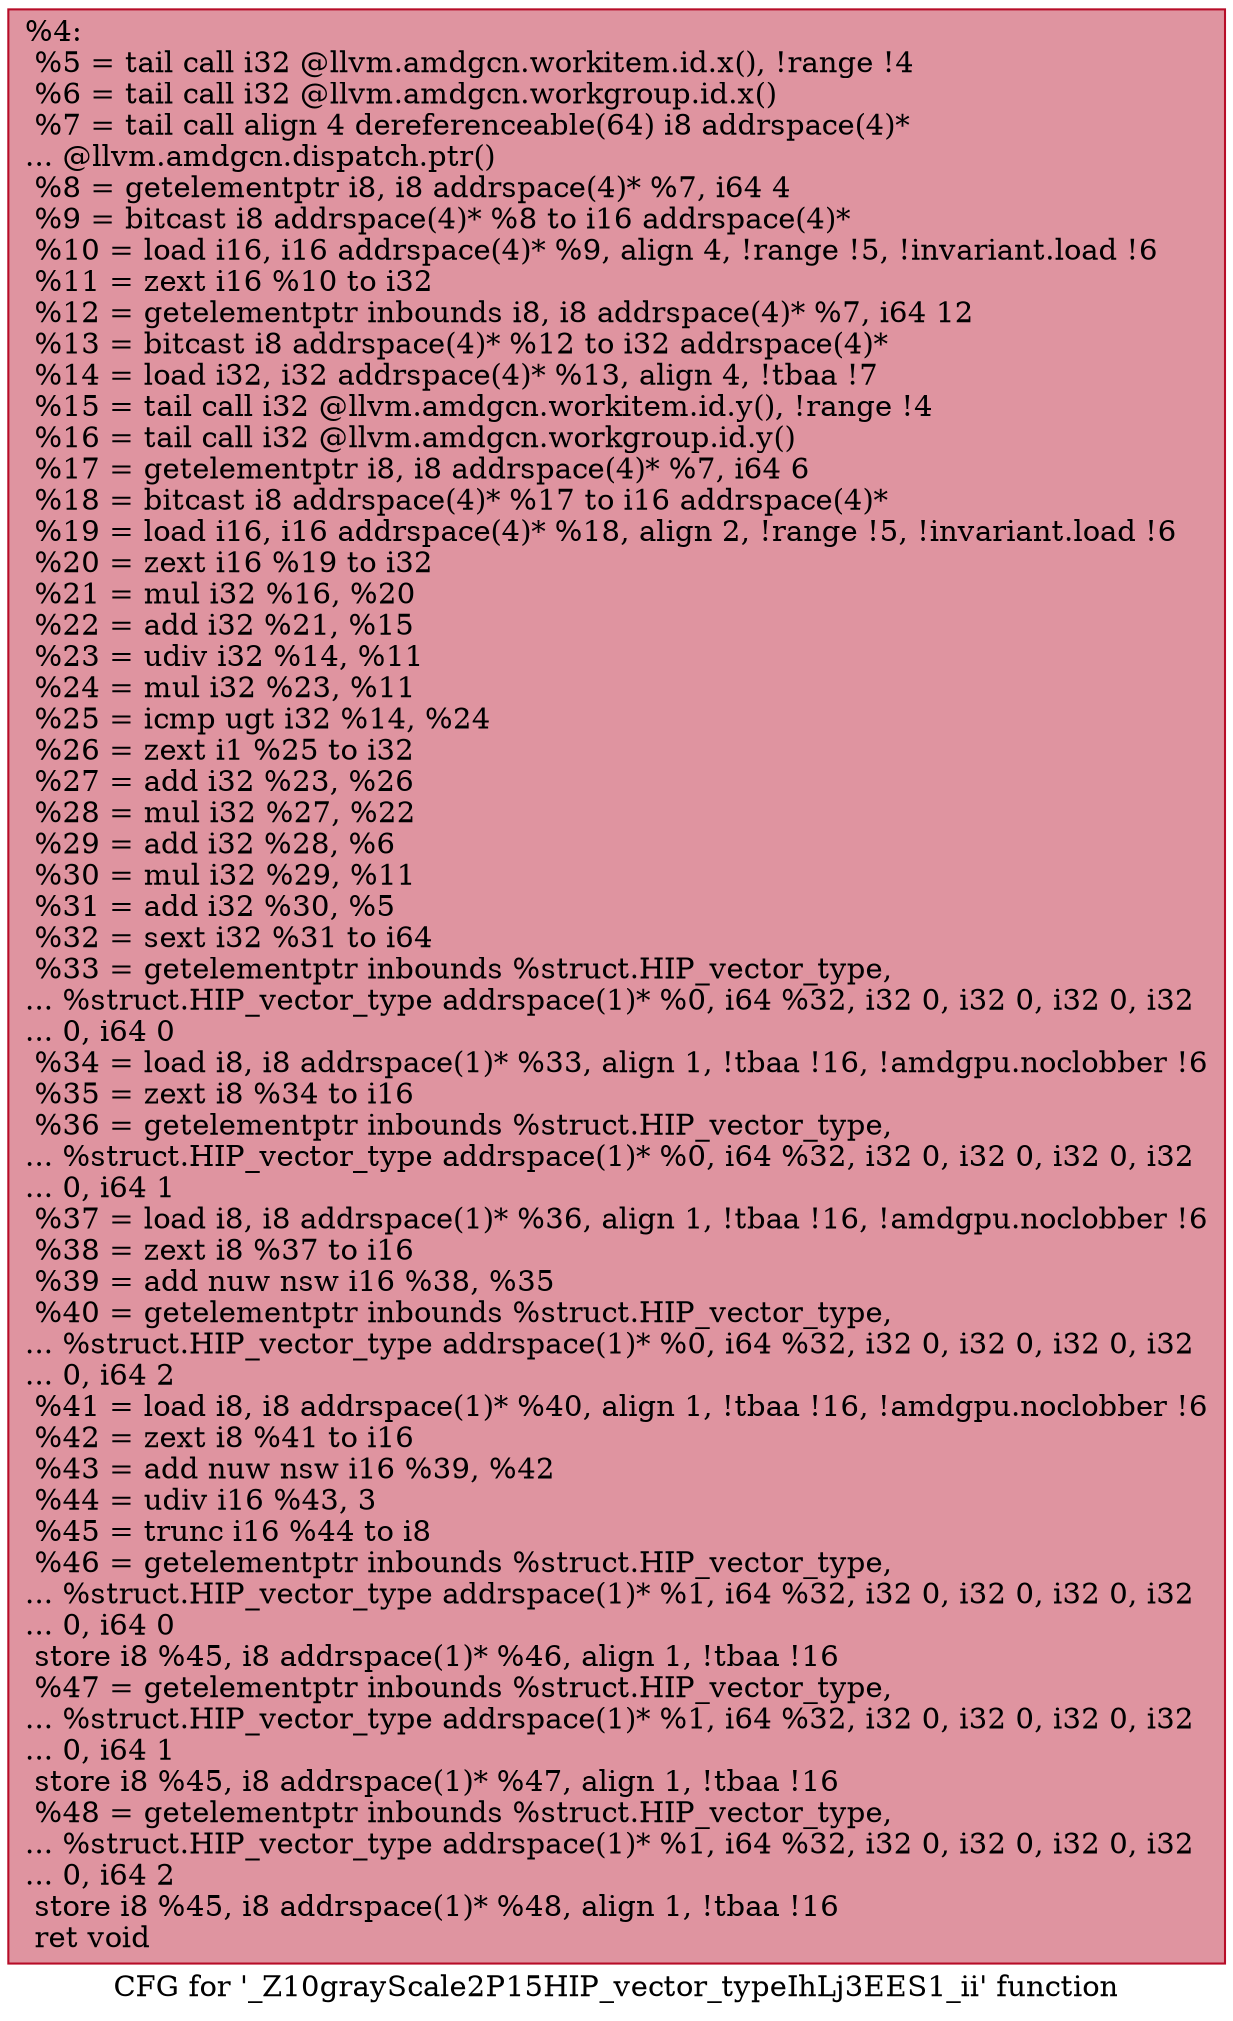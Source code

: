digraph "CFG for '_Z10grayScale2P15HIP_vector_typeIhLj3EES1_ii' function" {
	label="CFG for '_Z10grayScale2P15HIP_vector_typeIhLj3EES1_ii' function";

	Node0x4793490 [shape=record,color="#b70d28ff", style=filled, fillcolor="#b70d2870",label="{%4:\l  %5 = tail call i32 @llvm.amdgcn.workitem.id.x(), !range !4\l  %6 = tail call i32 @llvm.amdgcn.workgroup.id.x()\l  %7 = tail call align 4 dereferenceable(64) i8 addrspace(4)*\l... @llvm.amdgcn.dispatch.ptr()\l  %8 = getelementptr i8, i8 addrspace(4)* %7, i64 4\l  %9 = bitcast i8 addrspace(4)* %8 to i16 addrspace(4)*\l  %10 = load i16, i16 addrspace(4)* %9, align 4, !range !5, !invariant.load !6\l  %11 = zext i16 %10 to i32\l  %12 = getelementptr inbounds i8, i8 addrspace(4)* %7, i64 12\l  %13 = bitcast i8 addrspace(4)* %12 to i32 addrspace(4)*\l  %14 = load i32, i32 addrspace(4)* %13, align 4, !tbaa !7\l  %15 = tail call i32 @llvm.amdgcn.workitem.id.y(), !range !4\l  %16 = tail call i32 @llvm.amdgcn.workgroup.id.y()\l  %17 = getelementptr i8, i8 addrspace(4)* %7, i64 6\l  %18 = bitcast i8 addrspace(4)* %17 to i16 addrspace(4)*\l  %19 = load i16, i16 addrspace(4)* %18, align 2, !range !5, !invariant.load !6\l  %20 = zext i16 %19 to i32\l  %21 = mul i32 %16, %20\l  %22 = add i32 %21, %15\l  %23 = udiv i32 %14, %11\l  %24 = mul i32 %23, %11\l  %25 = icmp ugt i32 %14, %24\l  %26 = zext i1 %25 to i32\l  %27 = add i32 %23, %26\l  %28 = mul i32 %27, %22\l  %29 = add i32 %28, %6\l  %30 = mul i32 %29, %11\l  %31 = add i32 %30, %5\l  %32 = sext i32 %31 to i64\l  %33 = getelementptr inbounds %struct.HIP_vector_type,\l... %struct.HIP_vector_type addrspace(1)* %0, i64 %32, i32 0, i32 0, i32 0, i32\l... 0, i64 0\l  %34 = load i8, i8 addrspace(1)* %33, align 1, !tbaa !16, !amdgpu.noclobber !6\l  %35 = zext i8 %34 to i16\l  %36 = getelementptr inbounds %struct.HIP_vector_type,\l... %struct.HIP_vector_type addrspace(1)* %0, i64 %32, i32 0, i32 0, i32 0, i32\l... 0, i64 1\l  %37 = load i8, i8 addrspace(1)* %36, align 1, !tbaa !16, !amdgpu.noclobber !6\l  %38 = zext i8 %37 to i16\l  %39 = add nuw nsw i16 %38, %35\l  %40 = getelementptr inbounds %struct.HIP_vector_type,\l... %struct.HIP_vector_type addrspace(1)* %0, i64 %32, i32 0, i32 0, i32 0, i32\l... 0, i64 2\l  %41 = load i8, i8 addrspace(1)* %40, align 1, !tbaa !16, !amdgpu.noclobber !6\l  %42 = zext i8 %41 to i16\l  %43 = add nuw nsw i16 %39, %42\l  %44 = udiv i16 %43, 3\l  %45 = trunc i16 %44 to i8\l  %46 = getelementptr inbounds %struct.HIP_vector_type,\l... %struct.HIP_vector_type addrspace(1)* %1, i64 %32, i32 0, i32 0, i32 0, i32\l... 0, i64 0\l  store i8 %45, i8 addrspace(1)* %46, align 1, !tbaa !16\l  %47 = getelementptr inbounds %struct.HIP_vector_type,\l... %struct.HIP_vector_type addrspace(1)* %1, i64 %32, i32 0, i32 0, i32 0, i32\l... 0, i64 1\l  store i8 %45, i8 addrspace(1)* %47, align 1, !tbaa !16\l  %48 = getelementptr inbounds %struct.HIP_vector_type,\l... %struct.HIP_vector_type addrspace(1)* %1, i64 %32, i32 0, i32 0, i32 0, i32\l... 0, i64 2\l  store i8 %45, i8 addrspace(1)* %48, align 1, !tbaa !16\l  ret void\l}"];
}
